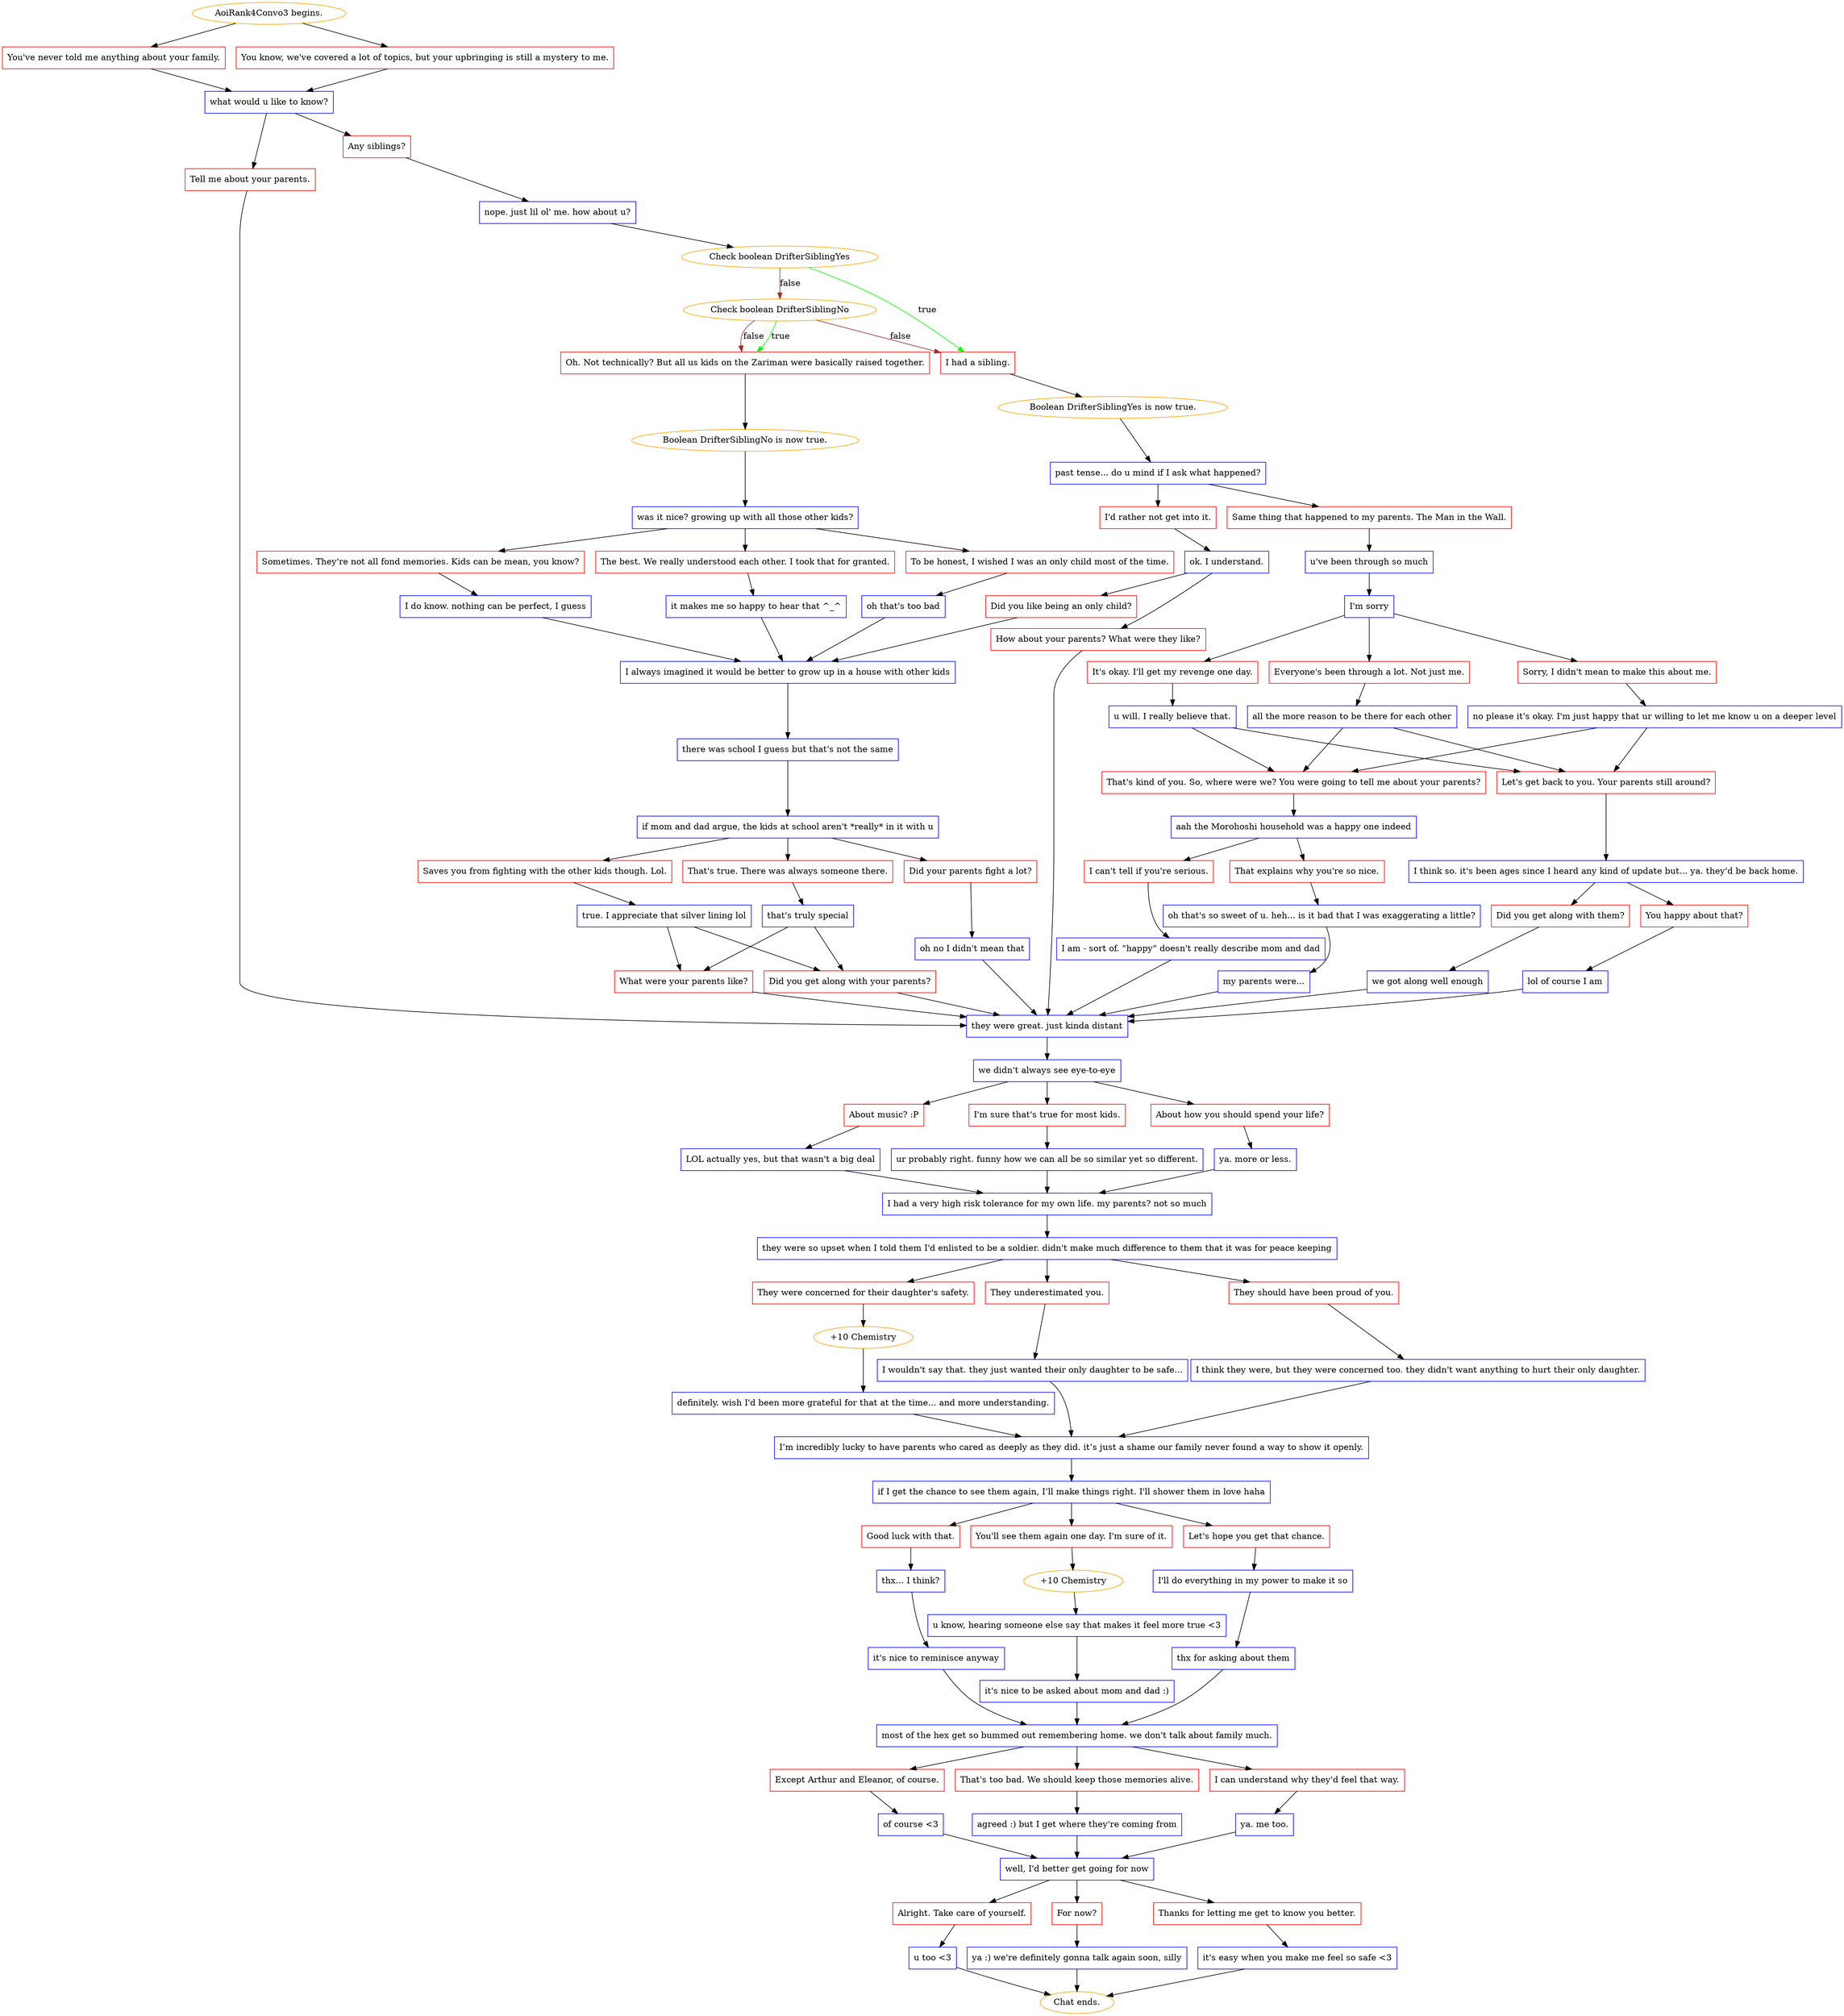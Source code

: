 digraph {
	"AoiRank4Convo3 begins." [color=orange];
		"AoiRank4Convo3 begins." -> j782613422;
		"AoiRank4Convo3 begins." -> j3595488992;
	j782613422 [label="You've never told me anything about your family.",shape=box,color=red];
		j782613422 -> j2244560597;
	j3595488992 [label="You know, we've covered a lot of topics, but your upbringing is still a mystery to me.",shape=box,color=red];
		j3595488992 -> j2244560597;
	j2244560597 [label="what would u like to know?",shape=box,color=blue];
		j2244560597 -> j2402674345;
		j2244560597 -> j2867350235;
	j2402674345 [label="Tell me about your parents.",shape=box,color=red];
		j2402674345 -> j1735265940;
	j2867350235 [label="Any siblings?",shape=box,color=red];
		j2867350235 -> j1675707543;
	j1735265940 [label="they were great. just kinda distant",shape=box,color=blue];
		j1735265940 -> j1981484272;
	j1675707543 [label="nope. just lil ol' me. how about u?",shape=box,color=blue];
		j1675707543 -> j1687579898;
	j1981484272 [label="we didn't always see eye-to-eye",shape=box,color=blue];
		j1981484272 -> j463312518;
		j1981484272 -> j2481126141;
		j1981484272 -> j1902698010;
	j1687579898 [label="Check boolean DrifterSiblingYes",color=orange];
		j1687579898 -> j3123112169 [label=true,color=green];
		j1687579898 -> j2219238961 [label=false,color=brown];
	j463312518 [label="About music? :P",shape=box,color=red];
		j463312518 -> j889190807;
	j2481126141 [label="I'm sure that's true for most kids.",shape=box,color=red];
		j2481126141 -> j957504895;
	j1902698010 [label="About how you should spend your life?",shape=box,color=red];
		j1902698010 -> j1648451195;
	j3123112169 [label="I had a sibling.",shape=box,color=red];
		j3123112169 -> j2514110375;
	j2219238961 [label="Check boolean DrifterSiblingNo",color=orange];
		j2219238961 -> j1964631859 [label=true,color=green];
		j2219238961 -> j3123112169 [label=false,color=brown];
		j2219238961 -> j1964631859 [label=false,color=brown];
	j889190807 [label="LOL actually yes, but that wasn't a big deal",shape=box,color=blue];
		j889190807 -> j4135505323;
	j957504895 [label="ur probably right. funny how we can all be so similar yet so different.",shape=box,color=blue];
		j957504895 -> j4135505323;
	j1648451195 [label="ya. more or less.",shape=box,color=blue];
		j1648451195 -> j4135505323;
	j2514110375 [label="Boolean DrifterSiblingYes is now true.",color=orange];
		j2514110375 -> j3185435844;
	j1964631859 [label="Oh. Not technically? But all us kids on the Zariman were basically raised together.",shape=box,color=red];
		j1964631859 -> j2258105278;
	j4135505323 [label="I had a very high risk tolerance for my own life. my parents? not so much",shape=box,color=blue];
		j4135505323 -> j1371291945;
	j3185435844 [label="past tense... do u mind if I ask what happened?",shape=box,color=blue];
		j3185435844 -> j2746255472;
		j3185435844 -> j790110605;
	j2258105278 [label="Boolean DrifterSiblingNo is now true.",color=orange];
		j2258105278 -> j919777331;
	j1371291945 [label="they were so upset when I told them I'd enlisted to be a soldier. didn't make much difference to them that it was for peace keeping",shape=box,color=blue];
		j1371291945 -> j1097499659;
		j1371291945 -> j3999960659;
		j1371291945 -> j173079487;
	j2746255472 [label="Same thing that happened to my parents. The Man in the Wall.",shape=box,color=red];
		j2746255472 -> j4249586506;
	j790110605 [label="I'd rather not get into it.",shape=box,color=red];
		j790110605 -> j3471623575;
	j919777331 [label="was it nice? growing up with all those other kids?",shape=box,color=blue];
		j919777331 -> j2074270120;
		j919777331 -> j2009642650;
		j919777331 -> j4083768156;
	j1097499659 [label="They were concerned for their daughter's safety.",shape=box,color=red];
		j1097499659 -> j2730284129;
	j3999960659 [label="They underestimated you.",shape=box,color=red];
		j3999960659 -> j61372635;
	j173079487 [label="They should have been proud of you.",shape=box,color=red];
		j173079487 -> j446033934;
	j4249586506 [label="u've been through so much",shape=box,color=blue];
		j4249586506 -> j1057402834;
	j3471623575 [label="ok. I understand.",shape=box,color=blue];
		j3471623575 -> j846556832;
		j3471623575 -> j2960404437;
	j2074270120 [label="Sometimes. They're not all fond memories. Kids can be mean, you know?",shape=box,color=red];
		j2074270120 -> j4150698263;
	j2009642650 [label="The best. We really understood each other. I took that for granted.",shape=box,color=red];
		j2009642650 -> j4027170658;
	j4083768156 [label="To be honest, I wished I was an only child most of the time.",shape=box,color=red];
		j4083768156 -> j169838552;
	j2730284129 [label="+10 Chemistry",color=orange];
		j2730284129 -> j3885218395;
	j61372635 [label="I wouldn't say that. they just wanted their only daughter to be safe...",shape=box,color=blue];
		j61372635 -> j3064946698;
	j446033934 [label="I think they were, but they were concerned too. they didn't want anything to hurt their only daughter.",shape=box,color=blue];
		j446033934 -> j3064946698;
	j1057402834 [label="I'm sorry",shape=box,color=blue];
		j1057402834 -> j1391917837;
		j1057402834 -> j707762484;
		j1057402834 -> j2780143142;
	j846556832 [label="Did you like being an only child?",shape=box,color=red];
		j846556832 -> j3485915439;
	j2960404437 [label="How about your parents? What were they like?",shape=box,color=red];
		j2960404437 -> j1735265940;
	j4150698263 [label="I do know. nothing can be perfect, I guess",shape=box,color=blue];
		j4150698263 -> j3485915439;
	j4027170658 [label="it makes me so happy to hear that ^_^",shape=box,color=blue];
		j4027170658 -> j3485915439;
	j169838552 [label="oh that's too bad",shape=box,color=blue];
		j169838552 -> j3485915439;
	j3885218395 [label="definitely. wish I'd been more grateful for that at the time... and more understanding.",shape=box,color=blue];
		j3885218395 -> j3064946698;
	j3064946698 [label="I’m incredibly lucky to have parents who cared as deeply as they did. it’s just a shame our family never found a way to show it openly.",shape=box,color=blue];
		j3064946698 -> j2716538610;
	j1391917837 [label="Sorry, I didn't mean to make this about me.",shape=box,color=red];
		j1391917837 -> j1699910907;
	j707762484 [label="It's okay. I'll get my revenge one day.",shape=box,color=red];
		j707762484 -> j1561185327;
	j2780143142 [label="Everyone's been through a lot. Not just me.",shape=box,color=red];
		j2780143142 -> j1107551938;
	j3485915439 [label="I always imagined it would be better to grow up in a house with other kids",shape=box,color=blue];
		j3485915439 -> j1858553640;
	j2716538610 [label="if I get the chance to see them again, I’ll make things right. I'll shower them in love haha",shape=box,color=blue];
		j2716538610 -> j3799823278;
		j2716538610 -> j2824214207;
		j2716538610 -> j1679071728;
	j1699910907 [label="no please it's okay. I'm just happy that ur willing to let me know u on a deeper level",shape=box,color=blue];
		j1699910907 -> j2552651177;
		j1699910907 -> j1947992738;
	j1561185327 [label="u will. I really believe that.",shape=box,color=blue];
		j1561185327 -> j2552651177;
		j1561185327 -> j1947992738;
	j1107551938 [label="all the more reason to be there for each other",shape=box,color=blue];
		j1107551938 -> j2552651177;
		j1107551938 -> j1947992738;
	j1858553640 [label="there was school I guess but that's not the same",shape=box,color=blue];
		j1858553640 -> j3340506237;
	j3799823278 [label="Good luck with that.",shape=box,color=red];
		j3799823278 -> j1049161916;
	j2824214207 [label="You'll see them again one day. I'm sure of it.",shape=box,color=red];
		j2824214207 -> j1902929020;
	j1679071728 [label="Let's hope you get that chance.",shape=box,color=red];
		j1679071728 -> j1000502809;
	j2552651177 [label="Let's get back to you. Your parents still around?",shape=box,color=red];
		j2552651177 -> j682717287;
	j1947992738 [label="That's kind of you. So, where were we? You were going to tell me about your parents?",shape=box,color=red];
		j1947992738 -> j4286844127;
	j3340506237 [label="if mom and dad argue, the kids at school aren't *really* in it with u",shape=box,color=blue];
		j3340506237 -> j4070822867;
		j3340506237 -> j2070886122;
		j3340506237 -> j161701061;
	j1049161916 [label="thx... I think?",shape=box,color=blue];
		j1049161916 -> j3106449374;
	j1902929020 [label="+10 Chemistry",color=orange];
		j1902929020 -> j107483259;
	j1000502809 [label="I'll do everything in my power to make it so",shape=box,color=blue];
		j1000502809 -> j1441729218;
	j682717287 [label="I think so. it's been ages since I heard any kind of update but... ya. they'd be back home.",shape=box,color=blue];
		j682717287 -> j1846812654;
		j682717287 -> j933624090;
	j4286844127 [label="aah the Morohoshi household was a happy one indeed",shape=box,color=blue];
		j4286844127 -> j2170618040;
		j4286844127 -> j282936816;
	j4070822867 [label="Saves you from fighting with the other kids though. Lol.",shape=box,color=red];
		j4070822867 -> j2689470450;
	j2070886122 [label="Did your parents fight a lot?",shape=box,color=red];
		j2070886122 -> j4220240667;
	j161701061 [label="That's true. There was always someone there.",shape=box,color=red];
		j161701061 -> j3488003342;
	j3106449374 [label="it's nice to reminisce anyway",shape=box,color=blue];
		j3106449374 -> j3241267228;
	j107483259 [label="u know, hearing someone else say that makes it feel more true <3",shape=box,color=blue];
		j107483259 -> j2717816895;
	j1441729218 [label="thx for asking about them",shape=box,color=blue];
		j1441729218 -> j3241267228;
	j1846812654 [label="You happy about that?",shape=box,color=red];
		j1846812654 -> j3605161967;
	j933624090 [label="Did you get along with them?",shape=box,color=red];
		j933624090 -> j3593681988;
	j2170618040 [label="I can't tell if you're serious.",shape=box,color=red];
		j2170618040 -> j155809628;
	j282936816 [label="That explains why you're so nice.",shape=box,color=red];
		j282936816 -> j2736298273;
	j2689470450 [label="true. I appreciate that silver lining lol",shape=box,color=blue];
		j2689470450 -> j718780659;
		j2689470450 -> j3710252778;
	j4220240667 [label="oh no I didn't mean that",shape=box,color=blue];
		j4220240667 -> j1735265940;
	j3488003342 [label="that's truly special",shape=box,color=blue];
		j3488003342 -> j3710252778;
		j3488003342 -> j718780659;
	j3241267228 [label="most of the hex get so bummed out remembering home. we don't talk about family much.",shape=box,color=blue];
		j3241267228 -> j3962910511;
		j3241267228 -> j1116615764;
		j3241267228 -> j2604023482;
	j2717816895 [label="it's nice to be asked about mom and dad :)",shape=box,color=blue];
		j2717816895 -> j3241267228;
	j3605161967 [label="lol of course I am",shape=box,color=blue];
		j3605161967 -> j1735265940;
	j3593681988 [label="we got along well enough",shape=box,color=blue];
		j3593681988 -> j1735265940;
	j155809628 [label="I am - sort of. \"happy\" doesn't really describe mom and dad",shape=box,color=blue];
		j155809628 -> j1735265940;
	j2736298273 [label="oh that's so sweet of u. heh... is it bad that I was exaggerating a little?",shape=box,color=blue];
		j2736298273 -> j4122231663;
	j718780659 [label="Did you get along with your parents?",shape=box,color=red];
		j718780659 -> j1735265940;
	j3710252778 [label="What were your parents like?",shape=box,color=red];
		j3710252778 -> j1735265940;
	j3962910511 [label="Except Arthur and Eleanor, of course.",shape=box,color=red];
		j3962910511 -> j3431417392;
	j1116615764 [label="That's too bad. We should keep those memories alive.",shape=box,color=red];
		j1116615764 -> j1716133936;
	j2604023482 [label="I can understand why they'd feel that way.",shape=box,color=red];
		j2604023482 -> j1994379356;
	j4122231663 [label="my parents were...",shape=box,color=blue];
		j4122231663 -> j1735265940;
	j3431417392 [label="of course <3",shape=box,color=blue];
		j3431417392 -> j1501728602;
	j1716133936 [label="agreed :) but I get where they're coming from",shape=box,color=blue];
		j1716133936 -> j1501728602;
	j1994379356 [label="ya. me too.",shape=box,color=blue];
		j1994379356 -> j1501728602;
	j1501728602 [label="well, I'd better get going for now",shape=box,color=blue];
		j1501728602 -> j2029363761;
		j1501728602 -> j2055897438;
		j1501728602 -> j542088881;
	j2029363761 [label="Alright. Take care of yourself.",shape=box,color=red];
		j2029363761 -> j3969788311;
	j2055897438 [label="For now?",shape=box,color=red];
		j2055897438 -> j3778770687;
	j542088881 [label="Thanks for letting me get to know you better.",shape=box,color=red];
		j542088881 -> j2092298994;
	j3969788311 [label="u too <3",shape=box,color=blue];
		j3969788311 -> "Chat ends.";
	j3778770687 [label="ya :) we're definitely gonna talk again soon, silly",shape=box,color=blue];
		j3778770687 -> "Chat ends.";
	j2092298994 [label="it's easy when you make me feel so safe <3",shape=box,color=blue];
		j2092298994 -> "Chat ends.";
	"Chat ends." [color=orange];
}